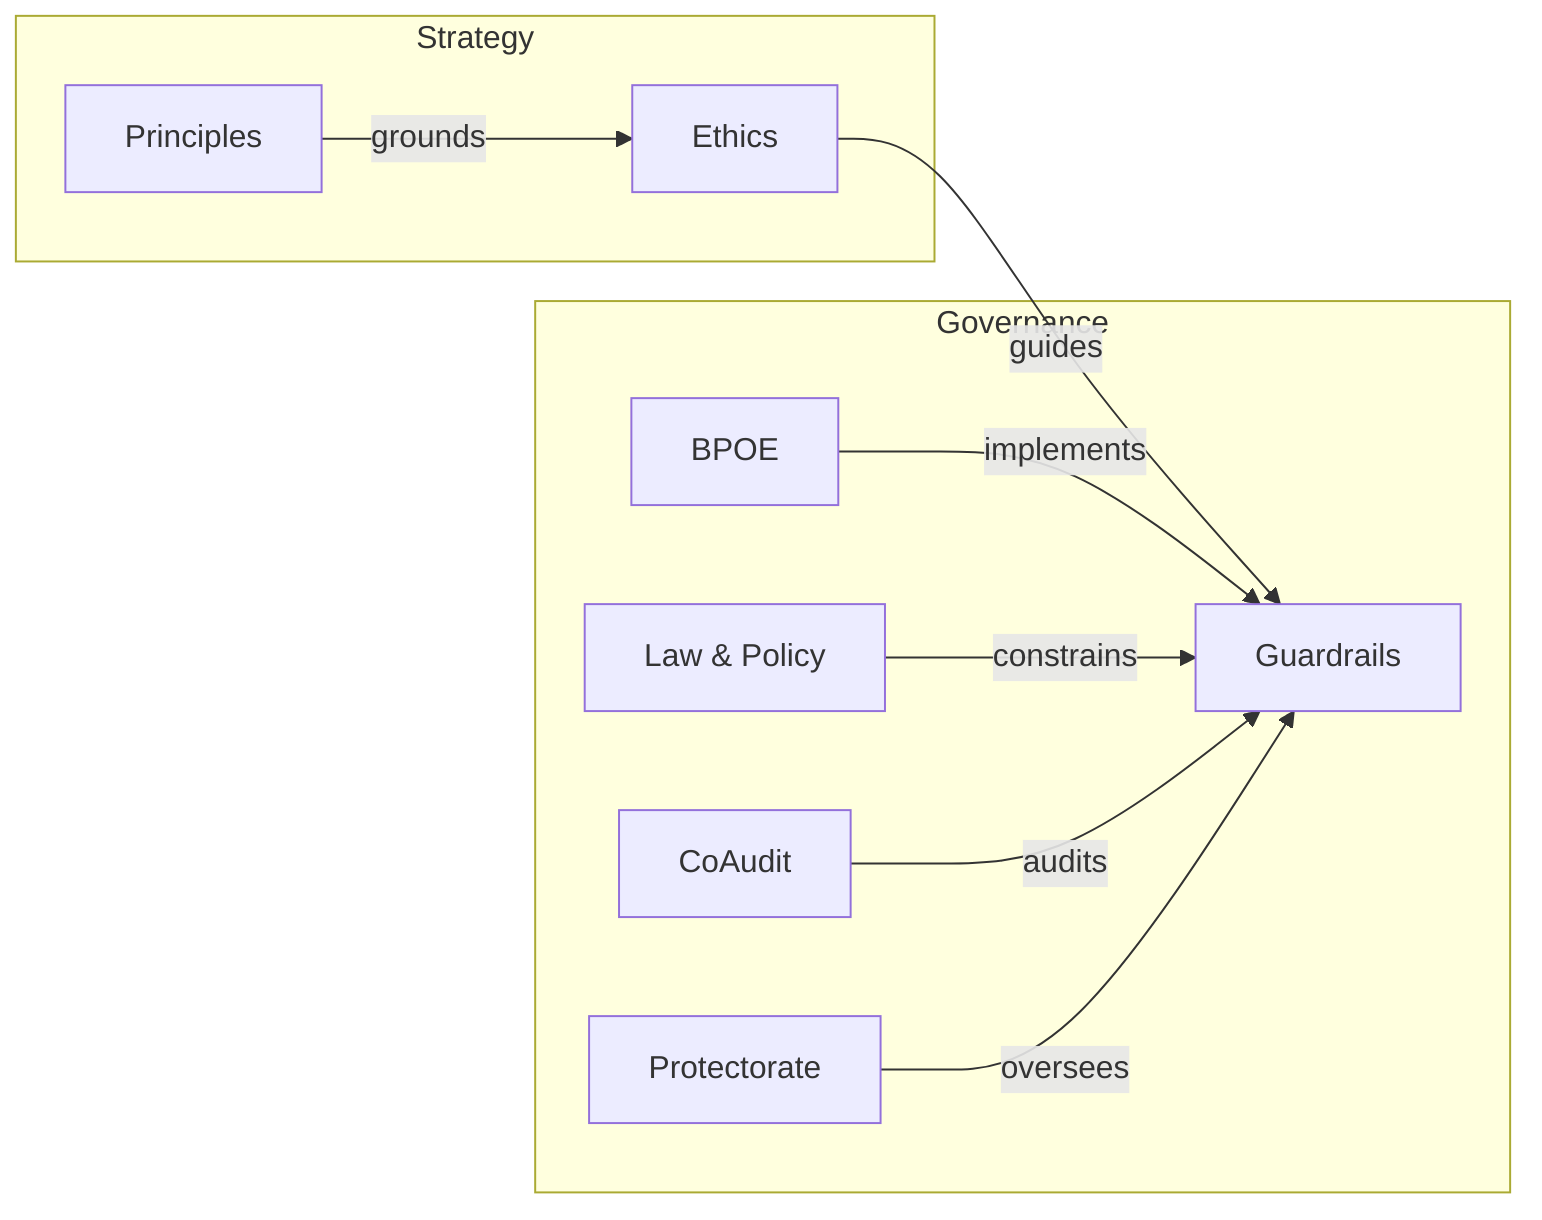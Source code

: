 flowchart LR
  subgraph Governance
    BPOE["BPOE"]
    LawPolicy["Law & Policy"]
    CoAudit["CoAudit"]
    Protectorate["Protectorate"]
    Guardrails["Guardrails"]
  end
  subgraph Strategy
    Principles["Principles"]
    Ethics["Ethics"]
  end
  Principles -->|grounds| Ethics
  Ethics -->|guides| Guardrails
  BPOE -->|implements| Guardrails
  LawPolicy -->|constrains| Guardrails
  CoAudit -->|audits| Guardrails
  Protectorate -->|oversees| Guardrails